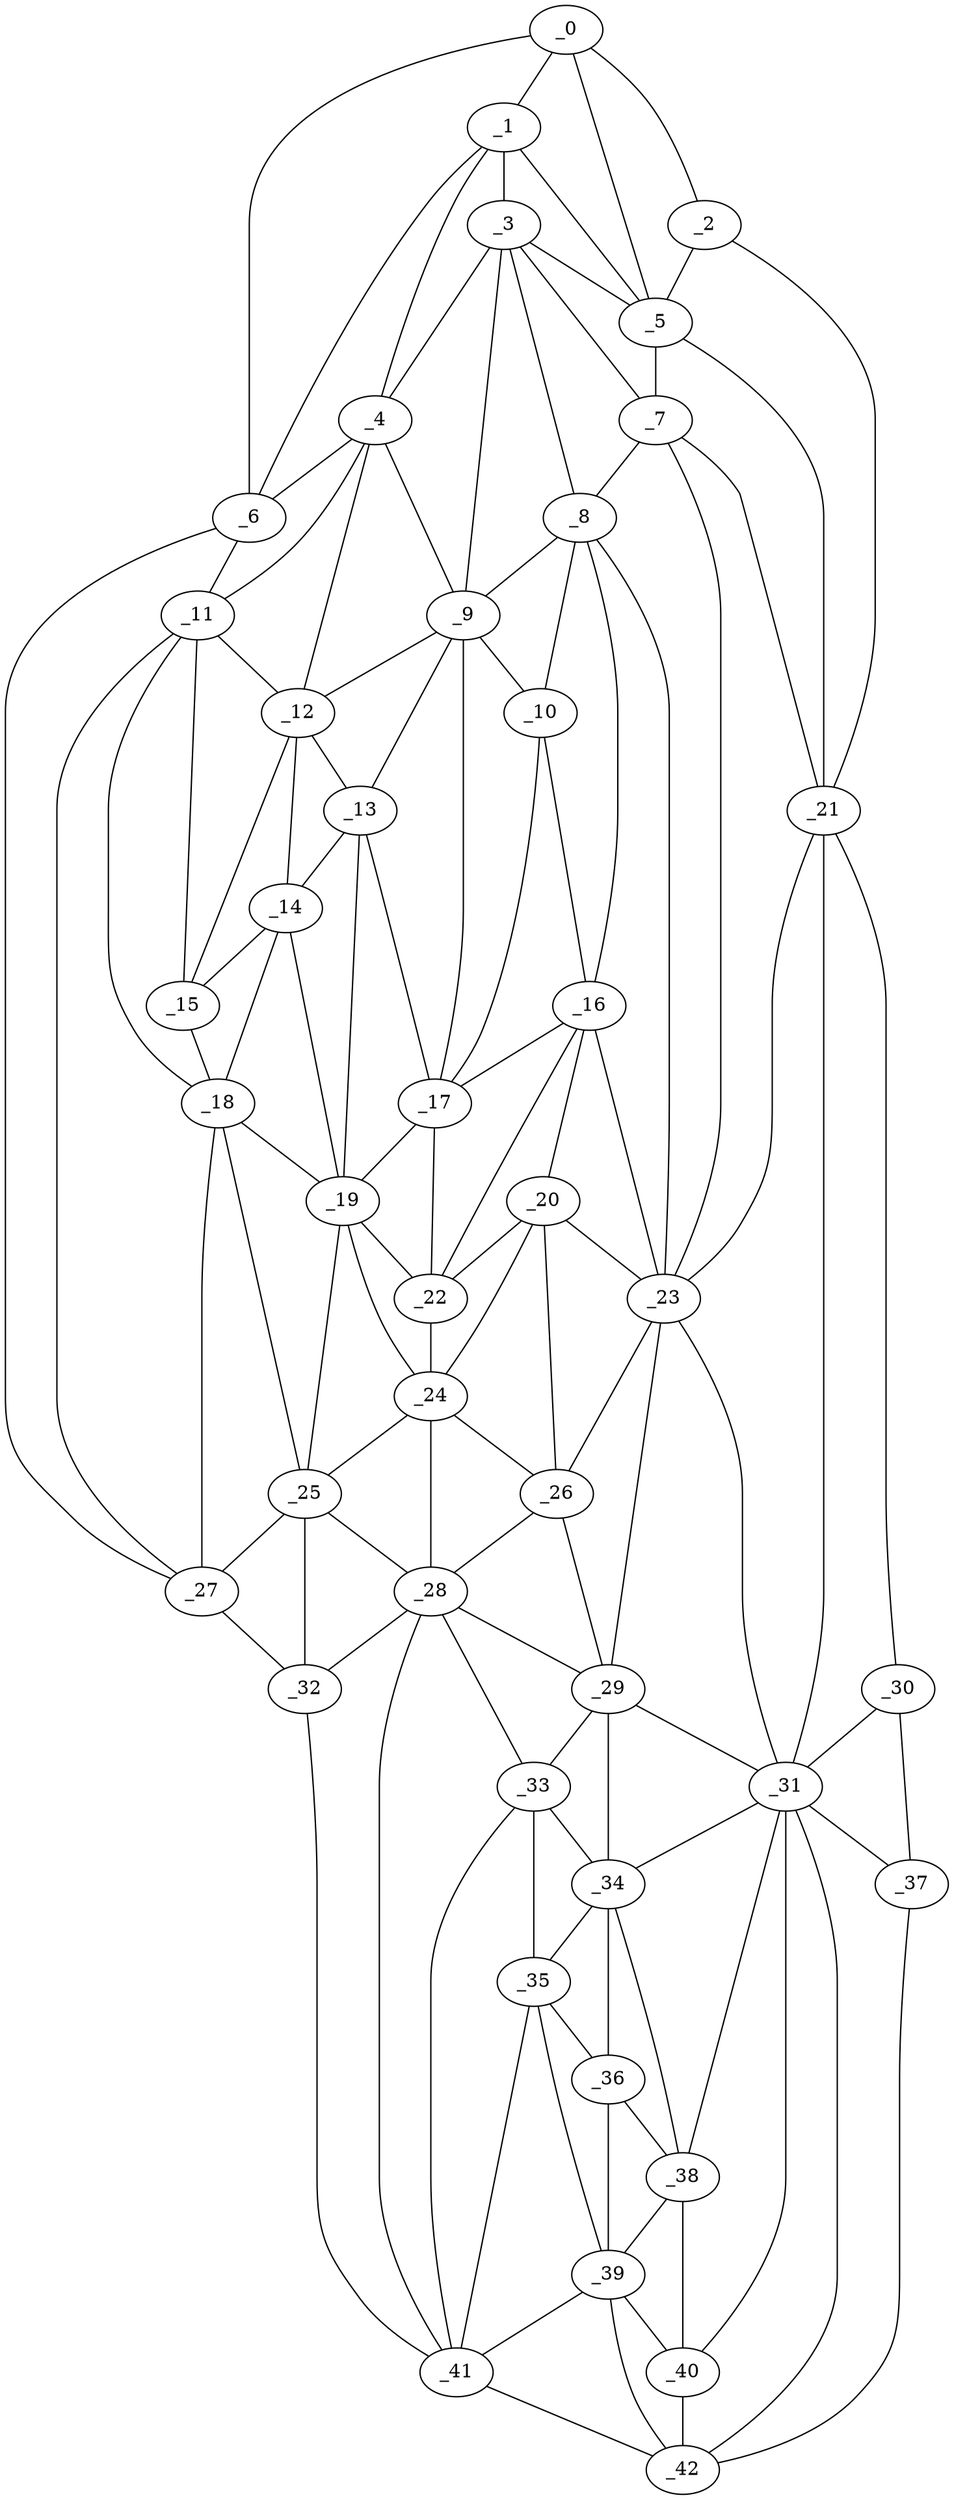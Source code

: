 graph "obj39__330.gxl" {
	_0	 [x=7,
		y=34];
	_1	 [x=10,
		y=42];
	_0 -- _1	 [valence=1];
	_2	 [x=11,
		y=19];
	_0 -- _2	 [valence=1];
	_5	 [x=31,
		y=33];
	_0 -- _5	 [valence=2];
	_6	 [x=38,
		y=124];
	_0 -- _6	 [valence=1];
	_3	 [x=29,
		y=56];
	_1 -- _3	 [valence=2];
	_4	 [x=30,
		y=78];
	_1 -- _4	 [valence=1];
	_1 -- _5	 [valence=2];
	_1 -- _6	 [valence=1];
	_2 -- _5	 [valence=1];
	_21	 [x=73,
		y=7];
	_2 -- _21	 [valence=1];
	_3 -- _4	 [valence=2];
	_3 -- _5	 [valence=2];
	_7	 [x=40,
		y=37];
	_3 -- _7	 [valence=2];
	_8	 [x=46,
		y=57];
	_3 -- _8	 [valence=2];
	_9	 [x=48,
		y=72];
	_3 -- _9	 [valence=2];
	_4 -- _6	 [valence=2];
	_4 -- _9	 [valence=2];
	_11	 [x=51,
		y=112];
	_4 -- _11	 [valence=1];
	_12	 [x=52,
		y=85];
	_4 -- _12	 [valence=2];
	_5 -- _7	 [valence=2];
	_5 -- _21	 [valence=1];
	_6 -- _11	 [valence=1];
	_27	 [x=89,
		y=114];
	_6 -- _27	 [valence=1];
	_7 -- _8	 [valence=2];
	_7 -- _21	 [valence=2];
	_23	 [x=75,
		y=52];
	_7 -- _23	 [valence=1];
	_8 -- _9	 [valence=2];
	_10	 [x=50,
		y=66];
	_8 -- _10	 [valence=2];
	_16	 [x=63,
		y=65];
	_8 -- _16	 [valence=2];
	_8 -- _23	 [valence=2];
	_9 -- _10	 [valence=2];
	_9 -- _12	 [valence=2];
	_13	 [x=58,
		y=83];
	_9 -- _13	 [valence=2];
	_17	 [x=63,
		y=71];
	_9 -- _17	 [valence=1];
	_10 -- _16	 [valence=2];
	_10 -- _17	 [valence=2];
	_11 -- _12	 [valence=2];
	_15	 [x=59,
		y=107];
	_11 -- _15	 [valence=2];
	_18	 [x=65,
		y=107];
	_11 -- _18	 [valence=2];
	_11 -- _27	 [valence=2];
	_12 -- _13	 [valence=2];
	_14	 [x=59,
		y=89];
	_12 -- _14	 [valence=2];
	_12 -- _15	 [valence=2];
	_13 -- _14	 [valence=2];
	_13 -- _17	 [valence=2];
	_19	 [x=69,
		y=85];
	_13 -- _19	 [valence=1];
	_14 -- _15	 [valence=2];
	_14 -- _18	 [valence=1];
	_14 -- _19	 [valence=2];
	_15 -- _18	 [valence=2];
	_16 -- _17	 [valence=1];
	_20	 [x=72,
		y=63];
	_16 -- _20	 [valence=2];
	_22	 [x=73,
		y=69];
	_16 -- _22	 [valence=2];
	_16 -- _23	 [valence=1];
	_17 -- _19	 [valence=2];
	_17 -- _22	 [valence=2];
	_18 -- _19	 [valence=1];
	_25	 [x=81,
		y=101];
	_18 -- _25	 [valence=2];
	_18 -- _27	 [valence=2];
	_19 -- _22	 [valence=1];
	_24	 [x=81,
		y=66];
	_19 -- _24	 [valence=2];
	_19 -- _25	 [valence=2];
	_20 -- _22	 [valence=2];
	_20 -- _23	 [valence=1];
	_20 -- _24	 [valence=2];
	_26	 [x=84,
		y=60];
	_20 -- _26	 [valence=2];
	_21 -- _23	 [valence=2];
	_30	 [x=96,
		y=3];
	_21 -- _30	 [valence=1];
	_31	 [x=99,
		y=25];
	_21 -- _31	 [valence=2];
	_22 -- _24	 [valence=2];
	_23 -- _26	 [valence=1];
	_29	 [x=92,
		y=59];
	_23 -- _29	 [valence=2];
	_23 -- _31	 [valence=2];
	_24 -- _25	 [valence=2];
	_24 -- _26	 [valence=2];
	_28	 [x=91,
		y=65];
	_24 -- _28	 [valence=2];
	_25 -- _27	 [valence=2];
	_25 -- _28	 [valence=2];
	_32	 [x=99,
		y=112];
	_25 -- _32	 [valence=2];
	_26 -- _28	 [valence=2];
	_26 -- _29	 [valence=2];
	_27 -- _32	 [valence=1];
	_28 -- _29	 [valence=1];
	_28 -- _32	 [valence=2];
	_33	 [x=101,
		y=62];
	_28 -- _33	 [valence=2];
	_41	 [x=120,
		y=105];
	_28 -- _41	 [valence=2];
	_29 -- _31	 [valence=1];
	_29 -- _33	 [valence=2];
	_34	 [x=103,
		y=57];
	_29 -- _34	 [valence=2];
	_30 -- _31	 [valence=2];
	_37	 [x=117,
		y=14];
	_30 -- _37	 [valence=1];
	_31 -- _34	 [valence=2];
	_31 -- _37	 [valence=2];
	_38	 [x=119,
		y=36];
	_31 -- _38	 [valence=2];
	_40	 [x=120,
		y=30];
	_31 -- _40	 [valence=1];
	_42	 [x=121,
		y=19];
	_31 -- _42	 [valence=1];
	_32 -- _41	 [valence=1];
	_33 -- _34	 [valence=1];
	_35	 [x=112,
		y=61];
	_33 -- _35	 [valence=2];
	_33 -- _41	 [valence=2];
	_34 -- _35	 [valence=2];
	_36	 [x=113,
		y=54];
	_34 -- _36	 [valence=2];
	_34 -- _38	 [valence=1];
	_35 -- _36	 [valence=1];
	_39	 [x=119,
		y=63];
	_35 -- _39	 [valence=2];
	_35 -- _41	 [valence=2];
	_36 -- _38	 [valence=2];
	_36 -- _39	 [valence=1];
	_37 -- _42	 [valence=1];
	_38 -- _39	 [valence=2];
	_38 -- _40	 [valence=2];
	_39 -- _40	 [valence=1];
	_39 -- _41	 [valence=1];
	_39 -- _42	 [valence=1];
	_40 -- _42	 [valence=2];
	_41 -- _42	 [valence=1];
}

